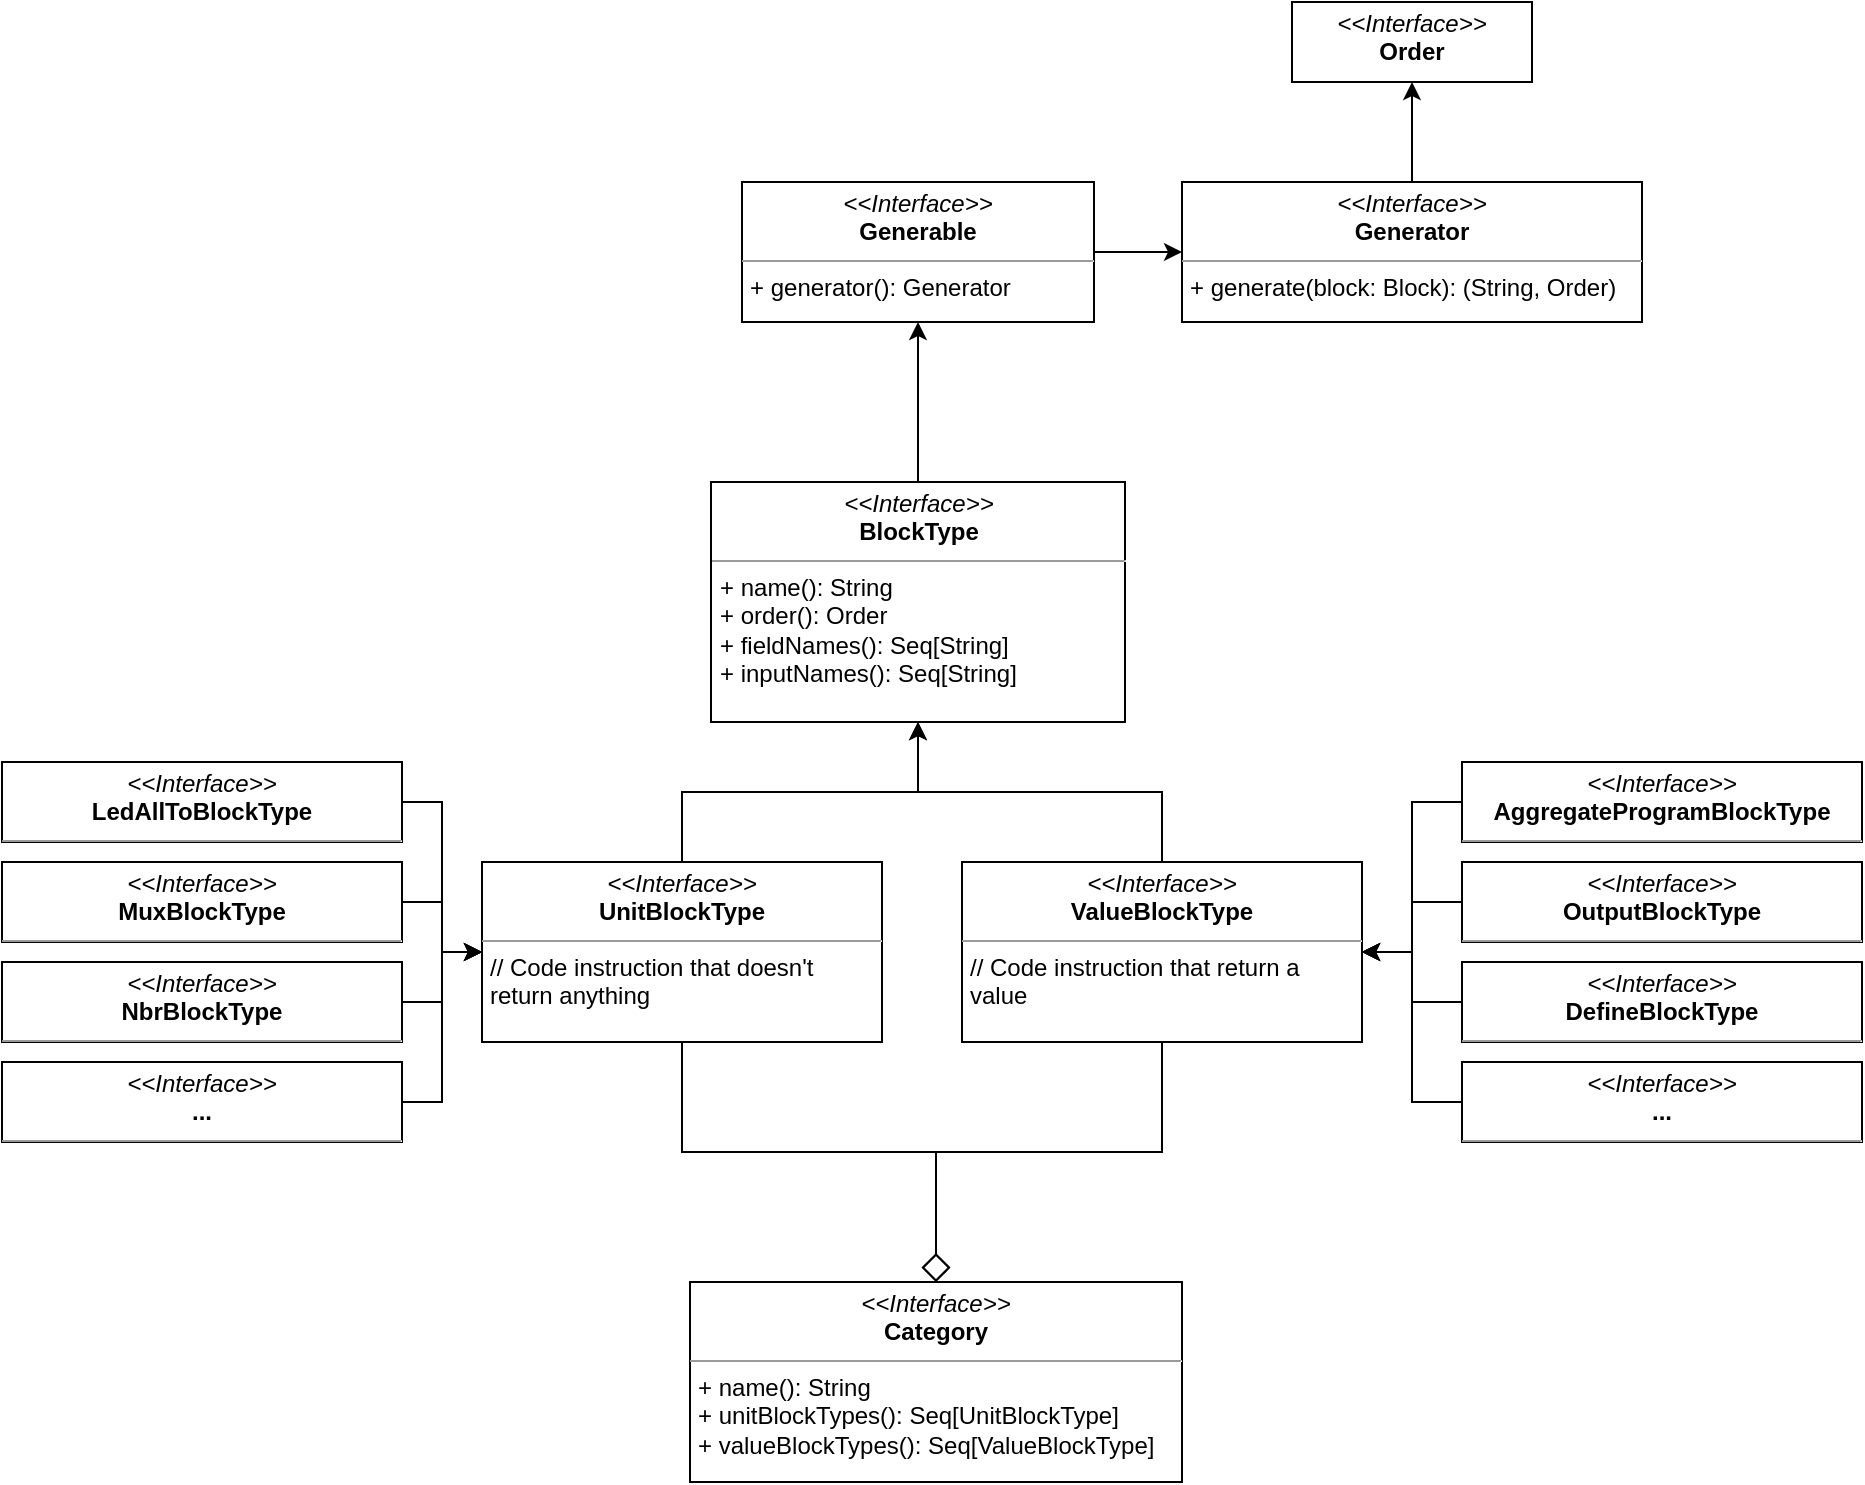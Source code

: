 <mxfile version="18.0.2" type="github">
  <diagram id="RvHfQZCGcCcL5Ybzd2NQ" name="Page-1">
    <mxGraphModel dx="2249" dy="790" grid="1" gridSize="10" guides="1" tooltips="1" connect="1" arrows="1" fold="1" page="1" pageScale="1" pageWidth="827" pageHeight="1169" math="0" shadow="0">
      <root>
        <mxCell id="0" />
        <mxCell id="1" parent="0" />
        <mxCell id="lZBlm6j0ylisTsFuR0oZ-8" style="edgeStyle=orthogonalEdgeStyle;rounded=0;orthogonalLoop=1;jettySize=auto;html=1;exitX=1;exitY=0.5;exitDx=0;exitDy=0;" edge="1" parent="1" source="lZBlm6j0ylisTsFuR0oZ-1" target="lZBlm6j0ylisTsFuR0oZ-5">
          <mxGeometry relative="1" as="geometry" />
        </mxCell>
        <mxCell id="lZBlm6j0ylisTsFuR0oZ-1" value="&lt;p style=&quot;margin:0px;margin-top:4px;text-align:center;&quot;&gt;&lt;i&gt;&amp;lt;&amp;lt;Interface&amp;gt;&amp;gt;&lt;/i&gt;&lt;br&gt;&lt;b&gt;Generable&lt;/b&gt;&lt;/p&gt;&lt;hr size=&quot;1&quot;&gt;&lt;p style=&quot;margin:0px;margin-left:4px;&quot;&gt;+ generator(): Generator&lt;/p&gt;" style="verticalAlign=top;align=left;overflow=fill;fontSize=12;fontFamily=Helvetica;html=1;" vertex="1" parent="1">
          <mxGeometry x="210" y="220" width="176" height="70" as="geometry" />
        </mxCell>
        <mxCell id="lZBlm6j0ylisTsFuR0oZ-7" style="edgeStyle=orthogonalEdgeStyle;rounded=0;orthogonalLoop=1;jettySize=auto;html=1;exitX=0.5;exitY=0;exitDx=0;exitDy=0;entryX=0.5;entryY=1;entryDx=0;entryDy=0;" edge="1" parent="1" source="lZBlm6j0ylisTsFuR0oZ-5" target="lZBlm6j0ylisTsFuR0oZ-6">
          <mxGeometry relative="1" as="geometry" />
        </mxCell>
        <mxCell id="lZBlm6j0ylisTsFuR0oZ-5" value="&lt;p style=&quot;margin:0px;margin-top:4px;text-align:center;&quot;&gt;&lt;i&gt;&amp;lt;&amp;lt;Interface&amp;gt;&amp;gt;&lt;/i&gt;&lt;br&gt;&lt;b&gt;Generator&lt;/b&gt;&lt;br&gt;&lt;/p&gt;&lt;hr size=&quot;1&quot;&gt;&lt;p style=&quot;margin:0px;margin-left:4px;&quot;&gt;+ generate(block: Block): (String, Order)&lt;br&gt;&lt;/p&gt;" style="verticalAlign=top;align=left;overflow=fill;fontSize=12;fontFamily=Helvetica;html=1;" vertex="1" parent="1">
          <mxGeometry x="430" y="220" width="230" height="70" as="geometry" />
        </mxCell>
        <mxCell id="lZBlm6j0ylisTsFuR0oZ-6" value="&lt;p style=&quot;margin:0px;margin-top:4px;text-align:center;&quot;&gt;&lt;i&gt;&amp;lt;&amp;lt;Interface&amp;gt;&amp;gt;&lt;/i&gt;&lt;br&gt;&lt;b&gt;Order&lt;/b&gt;&lt;/p&gt;&lt;p style=&quot;margin:0px;margin-left:4px;&quot;&gt;&lt;br&gt;&lt;/p&gt;" style="verticalAlign=top;align=left;overflow=fill;fontSize=12;fontFamily=Helvetica;html=1;" vertex="1" parent="1">
          <mxGeometry x="485" y="130" width="120" height="40" as="geometry" />
        </mxCell>
        <mxCell id="lZBlm6j0ylisTsFuR0oZ-10" style="edgeStyle=orthogonalEdgeStyle;rounded=0;orthogonalLoop=1;jettySize=auto;html=1;exitX=0.5;exitY=0;exitDx=0;exitDy=0;entryX=0.5;entryY=1;entryDx=0;entryDy=0;" edge="1" parent="1" source="lZBlm6j0ylisTsFuR0oZ-9" target="lZBlm6j0ylisTsFuR0oZ-1">
          <mxGeometry relative="1" as="geometry" />
        </mxCell>
        <mxCell id="lZBlm6j0ylisTsFuR0oZ-9" value="&lt;p style=&quot;margin:0px;margin-top:4px;text-align:center;&quot;&gt;&lt;i&gt;&amp;lt;&amp;lt;Interface&amp;gt;&amp;gt;&lt;/i&gt;&lt;br&gt;&lt;b&gt;BlockType&lt;/b&gt;&lt;/p&gt;&lt;hr size=&quot;1&quot;&gt;&lt;p style=&quot;margin:0px;margin-left:4px;&quot;&gt;+ name(): String&lt;/p&gt;&lt;p style=&quot;margin:0px;margin-left:4px;&quot;&gt;+ order(): Order&lt;/p&gt;&lt;p style=&quot;margin:0px;margin-left:4px;&quot;&gt;+ fieldNames(): Seq[String]&lt;/p&gt;&lt;p style=&quot;margin:0px;margin-left:4px;&quot;&gt;+ inputNames(): Seq[String]&lt;/p&gt;&lt;p style=&quot;margin:0px;margin-left:4px;&quot;&gt;&lt;br&gt;&lt;/p&gt;" style="verticalAlign=top;align=left;overflow=fill;fontSize=12;fontFamily=Helvetica;html=1;" vertex="1" parent="1">
          <mxGeometry x="194.5" y="370" width="207" height="120" as="geometry" />
        </mxCell>
        <mxCell id="lZBlm6j0ylisTsFuR0oZ-13" style="edgeStyle=orthogonalEdgeStyle;rounded=0;orthogonalLoop=1;jettySize=auto;html=1;exitX=0.5;exitY=0;exitDx=0;exitDy=0;entryX=0.5;entryY=1;entryDx=0;entryDy=0;" edge="1" parent="1" source="lZBlm6j0ylisTsFuR0oZ-11" target="lZBlm6j0ylisTsFuR0oZ-9">
          <mxGeometry relative="1" as="geometry" />
        </mxCell>
        <mxCell id="lZBlm6j0ylisTsFuR0oZ-11" value="&lt;p style=&quot;margin:0px;margin-top:4px;text-align:center;&quot;&gt;&lt;i&gt;&amp;lt;&amp;lt;Interface&amp;gt;&amp;gt;&lt;/i&gt;&lt;br&gt;&lt;b&gt;UnitBlockType&lt;/b&gt;&lt;/p&gt;&lt;hr size=&quot;1&quot;&gt;&lt;p style=&quot;margin:0px;margin-left:4px;&quot;&gt;// Code instruction that doesn&#39;t&amp;nbsp;&lt;br&gt;return anything&lt;/p&gt;" style="verticalAlign=top;align=left;overflow=fill;fontSize=12;fontFamily=Helvetica;html=1;" vertex="1" parent="1">
          <mxGeometry x="80" y="560" width="200" height="90" as="geometry" />
        </mxCell>
        <mxCell id="lZBlm6j0ylisTsFuR0oZ-15" style="edgeStyle=orthogonalEdgeStyle;rounded=0;orthogonalLoop=1;jettySize=auto;html=1;exitX=0.5;exitY=0;exitDx=0;exitDy=0;entryX=0.5;entryY=1;entryDx=0;entryDy=0;" edge="1" parent="1" source="lZBlm6j0ylisTsFuR0oZ-12" target="lZBlm6j0ylisTsFuR0oZ-9">
          <mxGeometry relative="1" as="geometry" />
        </mxCell>
        <mxCell id="lZBlm6j0ylisTsFuR0oZ-12" value="&lt;p style=&quot;margin:0px;margin-top:4px;text-align:center;&quot;&gt;&lt;i&gt;&amp;lt;&amp;lt;Interface&amp;gt;&amp;gt;&lt;/i&gt;&lt;br&gt;&lt;b&gt;ValueBlockType&lt;/b&gt;&lt;/p&gt;&lt;hr size=&quot;1&quot;&gt;&lt;p style=&quot;margin:0px;margin-left:4px;&quot;&gt;// Code instruction that return a&amp;nbsp;&lt;br&gt;value&lt;/p&gt;" style="verticalAlign=top;align=left;overflow=fill;fontSize=12;fontFamily=Helvetica;html=1;" vertex="1" parent="1">
          <mxGeometry x="320" y="560" width="200" height="90" as="geometry" />
        </mxCell>
        <mxCell id="lZBlm6j0ylisTsFuR0oZ-17" style="edgeStyle=orthogonalEdgeStyle;rounded=0;orthogonalLoop=1;jettySize=auto;html=1;exitX=0.5;exitY=0;exitDx=0;exitDy=0;entryX=0.5;entryY=1;entryDx=0;entryDy=0;endArrow=none;endFill=0;startArrow=diamond;startFill=0;startSize=12;" edge="1" parent="1" source="lZBlm6j0ylisTsFuR0oZ-16" target="lZBlm6j0ylisTsFuR0oZ-11">
          <mxGeometry relative="1" as="geometry" />
        </mxCell>
        <mxCell id="lZBlm6j0ylisTsFuR0oZ-18" style="edgeStyle=orthogonalEdgeStyle;rounded=0;orthogonalLoop=1;jettySize=auto;html=1;exitX=0.5;exitY=0;exitDx=0;exitDy=0;entryX=0.5;entryY=1;entryDx=0;entryDy=0;startArrow=diamond;startFill=0;endSize=6;startSize=12;endArrow=none;endFill=0;" edge="1" parent="1" source="lZBlm6j0ylisTsFuR0oZ-16" target="lZBlm6j0ylisTsFuR0oZ-12">
          <mxGeometry relative="1" as="geometry" />
        </mxCell>
        <mxCell id="lZBlm6j0ylisTsFuR0oZ-16" value="&lt;p style=&quot;margin:0px;margin-top:4px;text-align:center;&quot;&gt;&lt;i&gt;&amp;lt;&amp;lt;Interface&amp;gt;&amp;gt;&lt;/i&gt;&lt;br&gt;&lt;b&gt;Category&lt;/b&gt;&lt;br&gt;&lt;/p&gt;&lt;hr size=&quot;1&quot;&gt;&lt;p style=&quot;margin:0px;margin-left:4px;&quot;&gt;+ name(): String&lt;br&gt;&lt;/p&gt;&lt;p style=&quot;margin:0px;margin-left:4px;&quot;&gt;+ unitBlockTypes(): Seq[UnitBlockType]&lt;/p&gt;&lt;p style=&quot;margin:0px;margin-left:4px;&quot;&gt;+ valueBlockTypes(): Seq[ValueBlockType]&lt;/p&gt;" style="verticalAlign=top;align=left;overflow=fill;fontSize=12;fontFamily=Helvetica;html=1;" vertex="1" parent="1">
          <mxGeometry x="184" y="770" width="246" height="100" as="geometry" />
        </mxCell>
        <mxCell id="lZBlm6j0ylisTsFuR0oZ-23" style="edgeStyle=orthogonalEdgeStyle;rounded=0;orthogonalLoop=1;jettySize=auto;html=1;exitX=0;exitY=0.5;exitDx=0;exitDy=0;entryX=1;entryY=0.5;entryDx=0;entryDy=0;startArrow=none;startFill=0;endArrow=classic;endFill=1;startSize=12;endSize=6;" edge="1" parent="1" source="lZBlm6j0ylisTsFuR0oZ-19" target="lZBlm6j0ylisTsFuR0oZ-12">
          <mxGeometry relative="1" as="geometry" />
        </mxCell>
        <mxCell id="lZBlm6j0ylisTsFuR0oZ-19" value="&lt;p style=&quot;margin:0px;margin-top:4px;text-align:center;&quot;&gt;&lt;i&gt;&amp;lt;&amp;lt;Interface&amp;gt;&amp;gt;&lt;/i&gt;&lt;br&gt;&lt;b&gt;AggregateProgramBlockType&lt;/b&gt;&lt;/p&gt;&lt;hr size=&quot;1&quot;&gt;&lt;p style=&quot;margin:0px;margin-left:4px;&quot;&gt;&lt;br&gt;&lt;/p&gt;" style="verticalAlign=top;align=left;overflow=fill;fontSize=12;fontFamily=Helvetica;html=1;" vertex="1" parent="1">
          <mxGeometry x="570" y="510" width="200" height="40" as="geometry" />
        </mxCell>
        <mxCell id="lZBlm6j0ylisTsFuR0oZ-24" style="edgeStyle=orthogonalEdgeStyle;rounded=0;orthogonalLoop=1;jettySize=auto;html=1;exitX=0;exitY=0.5;exitDx=0;exitDy=0;entryX=1;entryY=0.5;entryDx=0;entryDy=0;startArrow=none;startFill=0;endArrow=classic;endFill=1;startSize=12;endSize=6;" edge="1" parent="1" source="lZBlm6j0ylisTsFuR0oZ-20" target="lZBlm6j0ylisTsFuR0oZ-12">
          <mxGeometry relative="1" as="geometry" />
        </mxCell>
        <mxCell id="lZBlm6j0ylisTsFuR0oZ-20" value="&lt;p style=&quot;margin:0px;margin-top:4px;text-align:center;&quot;&gt;&lt;i&gt;&amp;lt;&amp;lt;Interface&amp;gt;&amp;gt;&lt;/i&gt;&lt;br&gt;&lt;b&gt;OutputBlockType&lt;/b&gt;&lt;/p&gt;&lt;hr size=&quot;1&quot;&gt;&lt;p style=&quot;margin:0px;margin-left:4px;&quot;&gt;&lt;br&gt;&lt;/p&gt;" style="verticalAlign=top;align=left;overflow=fill;fontSize=12;fontFamily=Helvetica;html=1;" vertex="1" parent="1">
          <mxGeometry x="570" y="560" width="200" height="40" as="geometry" />
        </mxCell>
        <mxCell id="lZBlm6j0ylisTsFuR0oZ-26" style="edgeStyle=orthogonalEdgeStyle;rounded=0;orthogonalLoop=1;jettySize=auto;html=1;exitX=0;exitY=0.5;exitDx=0;exitDy=0;entryX=1;entryY=0.5;entryDx=0;entryDy=0;startArrow=none;startFill=0;endArrow=classic;endFill=1;startSize=12;endSize=6;" edge="1" parent="1" source="lZBlm6j0ylisTsFuR0oZ-21" target="lZBlm6j0ylisTsFuR0oZ-12">
          <mxGeometry relative="1" as="geometry" />
        </mxCell>
        <mxCell id="lZBlm6j0ylisTsFuR0oZ-21" value="&lt;p style=&quot;margin:0px;margin-top:4px;text-align:center;&quot;&gt;&lt;i&gt;&amp;lt;&amp;lt;Interface&amp;gt;&amp;gt;&lt;/i&gt;&lt;br&gt;&lt;b&gt;DefineBlockType&lt;/b&gt;&lt;/p&gt;&lt;hr size=&quot;1&quot;&gt;&lt;p style=&quot;margin:0px;margin-left:4px;&quot;&gt;&lt;br&gt;&lt;/p&gt;" style="verticalAlign=top;align=left;overflow=fill;fontSize=12;fontFamily=Helvetica;html=1;" vertex="1" parent="1">
          <mxGeometry x="570" y="610" width="200" height="40" as="geometry" />
        </mxCell>
        <mxCell id="lZBlm6j0ylisTsFuR0oZ-27" style="edgeStyle=orthogonalEdgeStyle;rounded=0;orthogonalLoop=1;jettySize=auto;html=1;exitX=0;exitY=0.5;exitDx=0;exitDy=0;entryX=1;entryY=0.5;entryDx=0;entryDy=0;startArrow=none;startFill=0;endArrow=classic;endFill=1;startSize=12;endSize=6;" edge="1" parent="1" source="lZBlm6j0ylisTsFuR0oZ-22" target="lZBlm6j0ylisTsFuR0oZ-12">
          <mxGeometry relative="1" as="geometry" />
        </mxCell>
        <mxCell id="lZBlm6j0ylisTsFuR0oZ-22" value="&lt;p style=&quot;margin:0px;margin-top:4px;text-align:center;&quot;&gt;&lt;i&gt;&amp;lt;&amp;lt;Interface&amp;gt;&amp;gt;&lt;/i&gt;&lt;br&gt;&lt;b&gt;...&lt;/b&gt;&lt;/p&gt;&lt;hr size=&quot;1&quot;&gt;&lt;p style=&quot;margin:0px;margin-left:4px;&quot;&gt;&lt;br&gt;&lt;/p&gt;" style="verticalAlign=top;align=left;overflow=fill;fontSize=12;fontFamily=Helvetica;html=1;" vertex="1" parent="1">
          <mxGeometry x="570" y="660" width="200" height="40" as="geometry" />
        </mxCell>
        <mxCell id="lZBlm6j0ylisTsFuR0oZ-33" style="edgeStyle=orthogonalEdgeStyle;rounded=0;orthogonalLoop=1;jettySize=auto;html=1;exitX=1;exitY=0.5;exitDx=0;exitDy=0;entryX=0;entryY=0.5;entryDx=0;entryDy=0;startArrow=none;startFill=0;endArrow=classic;endFill=1;startSize=12;endSize=6;" edge="1" parent="1" source="lZBlm6j0ylisTsFuR0oZ-28" target="lZBlm6j0ylisTsFuR0oZ-11">
          <mxGeometry relative="1" as="geometry" />
        </mxCell>
        <mxCell id="lZBlm6j0ylisTsFuR0oZ-28" value="&lt;p style=&quot;margin:0px;margin-top:4px;text-align:center;&quot;&gt;&lt;i&gt;&amp;lt;&amp;lt;Interface&amp;gt;&amp;gt;&lt;/i&gt;&lt;br&gt;&lt;b&gt;LedAllToBlockType&lt;/b&gt;&lt;/p&gt;&lt;hr size=&quot;1&quot;&gt;&lt;p style=&quot;margin:0px;margin-left:4px;&quot;&gt;&lt;br&gt;&lt;/p&gt;" style="verticalAlign=top;align=left;overflow=fill;fontSize=12;fontFamily=Helvetica;html=1;" vertex="1" parent="1">
          <mxGeometry x="-160" y="510" width="200" height="40" as="geometry" />
        </mxCell>
        <mxCell id="lZBlm6j0ylisTsFuR0oZ-35" style="edgeStyle=orthogonalEdgeStyle;rounded=0;orthogonalLoop=1;jettySize=auto;html=1;exitX=1;exitY=0.5;exitDx=0;exitDy=0;entryX=0;entryY=0.5;entryDx=0;entryDy=0;startArrow=none;startFill=0;endArrow=classic;endFill=1;startSize=12;endSize=6;" edge="1" parent="1" source="lZBlm6j0ylisTsFuR0oZ-29" target="lZBlm6j0ylisTsFuR0oZ-11">
          <mxGeometry relative="1" as="geometry" />
        </mxCell>
        <mxCell id="lZBlm6j0ylisTsFuR0oZ-29" value="&lt;p style=&quot;margin:0px;margin-top:4px;text-align:center;&quot;&gt;&lt;i&gt;&amp;lt;&amp;lt;Interface&amp;gt;&amp;gt;&lt;/i&gt;&lt;br&gt;&lt;b&gt;MuxBlockType&lt;/b&gt;&lt;/p&gt;&lt;hr size=&quot;1&quot;&gt;&lt;p style=&quot;margin:0px;margin-left:4px;&quot;&gt;&lt;br&gt;&lt;/p&gt;" style="verticalAlign=top;align=left;overflow=fill;fontSize=12;fontFamily=Helvetica;html=1;" vertex="1" parent="1">
          <mxGeometry x="-160" y="560" width="200" height="40" as="geometry" />
        </mxCell>
        <mxCell id="lZBlm6j0ylisTsFuR0oZ-36" style="edgeStyle=orthogonalEdgeStyle;rounded=0;orthogonalLoop=1;jettySize=auto;html=1;exitX=1;exitY=0.5;exitDx=0;exitDy=0;entryX=0;entryY=0.5;entryDx=0;entryDy=0;startArrow=none;startFill=0;endArrow=classic;endFill=1;startSize=12;endSize=6;" edge="1" parent="1" source="lZBlm6j0ylisTsFuR0oZ-30" target="lZBlm6j0ylisTsFuR0oZ-11">
          <mxGeometry relative="1" as="geometry" />
        </mxCell>
        <mxCell id="lZBlm6j0ylisTsFuR0oZ-30" value="&lt;p style=&quot;margin:0px;margin-top:4px;text-align:center;&quot;&gt;&lt;i&gt;&amp;lt;&amp;lt;Interface&amp;gt;&amp;gt;&lt;/i&gt;&lt;br&gt;&lt;b&gt;NbrBlockType&lt;/b&gt;&lt;/p&gt;&lt;hr size=&quot;1&quot;&gt;&lt;p style=&quot;margin:0px;margin-left:4px;&quot;&gt;&lt;br&gt;&lt;/p&gt;" style="verticalAlign=top;align=left;overflow=fill;fontSize=12;fontFamily=Helvetica;html=1;" vertex="1" parent="1">
          <mxGeometry x="-160" y="610" width="200" height="40" as="geometry" />
        </mxCell>
        <mxCell id="lZBlm6j0ylisTsFuR0oZ-34" style="edgeStyle=orthogonalEdgeStyle;rounded=0;orthogonalLoop=1;jettySize=auto;html=1;exitX=1;exitY=0.5;exitDx=0;exitDy=0;entryX=0;entryY=0.5;entryDx=0;entryDy=0;startArrow=none;startFill=0;endArrow=classic;endFill=1;startSize=12;endSize=6;" edge="1" parent="1" source="lZBlm6j0ylisTsFuR0oZ-31" target="lZBlm6j0ylisTsFuR0oZ-11">
          <mxGeometry relative="1" as="geometry" />
        </mxCell>
        <mxCell id="lZBlm6j0ylisTsFuR0oZ-31" value="&lt;p style=&quot;margin:0px;margin-top:4px;text-align:center;&quot;&gt;&lt;i&gt;&amp;lt;&amp;lt;Interface&amp;gt;&amp;gt;&lt;/i&gt;&lt;br&gt;&lt;b&gt;...&lt;/b&gt;&lt;/p&gt;&lt;hr size=&quot;1&quot;&gt;&lt;p style=&quot;margin:0px;margin-left:4px;&quot;&gt;&lt;br&gt;&lt;/p&gt;" style="verticalAlign=top;align=left;overflow=fill;fontSize=12;fontFamily=Helvetica;html=1;" vertex="1" parent="1">
          <mxGeometry x="-160" y="660" width="200" height="40" as="geometry" />
        </mxCell>
      </root>
    </mxGraphModel>
  </diagram>
</mxfile>

